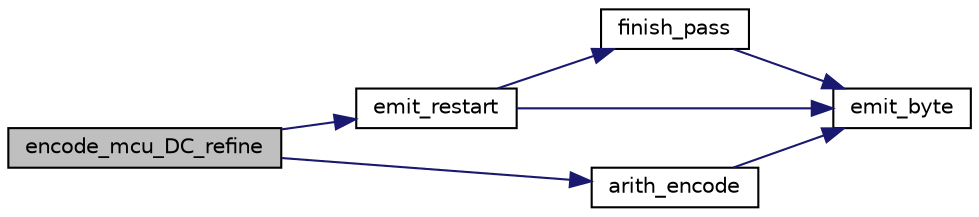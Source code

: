 digraph "encode_mcu_DC_refine"
{
 // LATEX_PDF_SIZE
  bgcolor="transparent";
  edge [fontname="Helvetica",fontsize="10",labelfontname="Helvetica",labelfontsize="10"];
  node [fontname="Helvetica",fontsize="10",shape=record];
  rankdir="LR";
  Node86 [label="encode_mcu_DC_refine",height=0.2,width=0.4,color="black", fillcolor="grey75", style="filled", fontcolor="black",tooltip=" "];
  Node86 -> Node87 [color="midnightblue",fontsize="10",style="solid",fontname="Helvetica"];
  Node87 [label="emit_restart",height=0.2,width=0.4,color="black",URL="$jcarith_8c.html#a02f7843fcfd54f5ce377bd8058dc084d",tooltip=" "];
  Node87 -> Node88 [color="midnightblue",fontsize="10",style="solid",fontname="Helvetica"];
  Node88 [label="finish_pass",height=0.2,width=0.4,color="black",URL="$jcarith_8c.html#a3098c13232c4cb8675f1f35a80aa5944",tooltip=" "];
  Node88 -> Node89 [color="midnightblue",fontsize="10",style="solid",fontname="Helvetica"];
  Node89 [label="emit_byte",height=0.2,width=0.4,color="black",URL="$jcarith_8c.html#ad249512cd18c00414c548a977a75a8f1",tooltip=" "];
  Node87 -> Node89 [color="midnightblue",fontsize="10",style="solid",fontname="Helvetica"];
  Node86 -> Node90 [color="midnightblue",fontsize="10",style="solid",fontname="Helvetica"];
  Node90 [label="arith_encode",height=0.2,width=0.4,color="black",URL="$jcarith_8c.html#af430a9c45f5f8022b6e57ce3feecbbb4",tooltip=" "];
  Node90 -> Node89 [color="midnightblue",fontsize="10",style="solid",fontname="Helvetica"];
}
